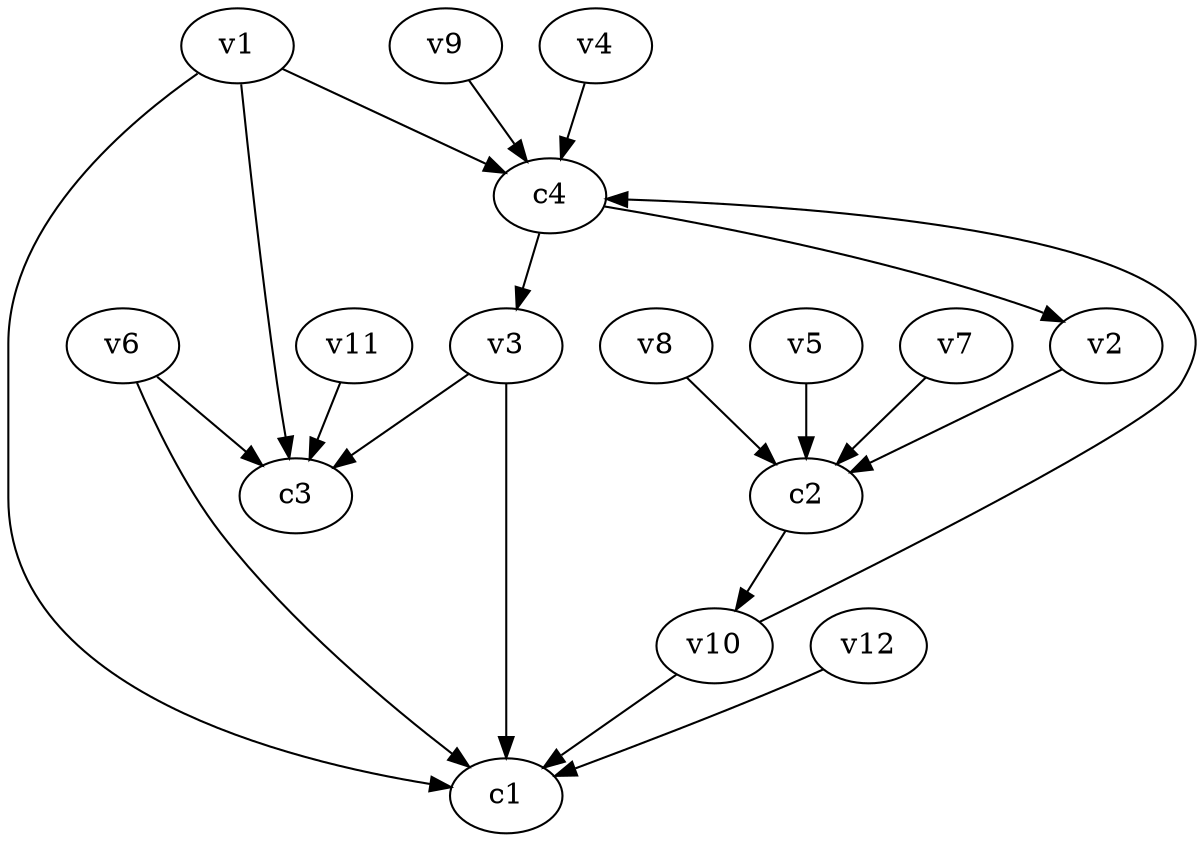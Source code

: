 strict digraph  {
c1;
c2;
c3;
c4;
v1;
v2;
v3;
v4;
v5;
v6;
v7;
v8;
v9;
v10;
v11;
v12;
c2 -> v10  [weight=1];
c4 -> v3  [weight=1];
c4 -> v2  [weight=1];
v1 -> c4  [weight=1];
v1 -> c1  [weight=1];
v1 -> c3  [weight=1];
v2 -> c2  [weight=1];
v3 -> c1  [weight=1];
v3 -> c3  [weight=1];
v4 -> c4  [weight=1];
v5 -> c2  [weight=1];
v6 -> c1  [weight=1];
v6 -> c3  [weight=1];
v7 -> c2  [weight=1];
v8 -> c2  [weight=1];
v9 -> c4  [weight=1];
v10 -> c4  [weight=1];
v10 -> c1  [weight=1];
v11 -> c3  [weight=1];
v12 -> c1  [weight=1];
}

